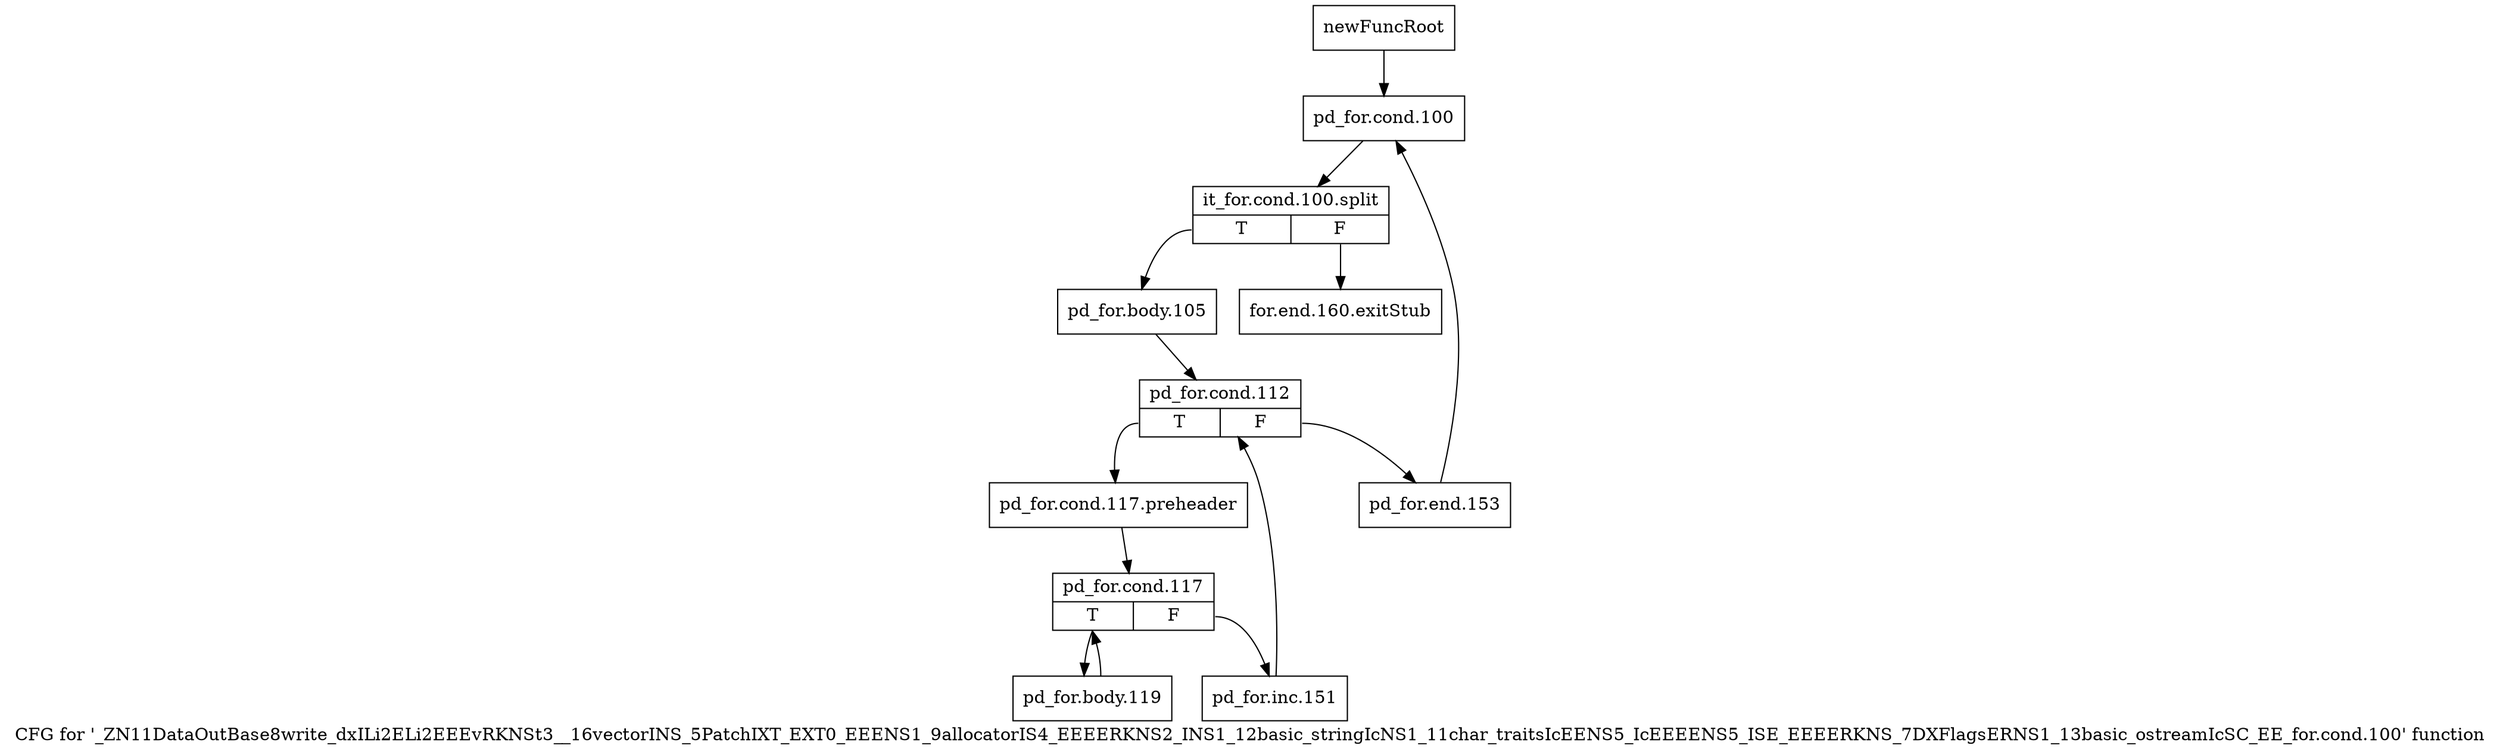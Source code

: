 digraph "CFG for '_ZN11DataOutBase8write_dxILi2ELi2EEEvRKNSt3__16vectorINS_5PatchIXT_EXT0_EEENS1_9allocatorIS4_EEEERKNS2_INS1_12basic_stringIcNS1_11char_traitsIcEENS5_IcEEEENS5_ISE_EEEERKNS_7DXFlagsERNS1_13basic_ostreamIcSC_EE_for.cond.100' function" {
	label="CFG for '_ZN11DataOutBase8write_dxILi2ELi2EEEvRKNSt3__16vectorINS_5PatchIXT_EXT0_EEENS1_9allocatorIS4_EEEERKNS2_INS1_12basic_stringIcNS1_11char_traitsIcEENS5_IcEEEENS5_ISE_EEEERKNS_7DXFlagsERNS1_13basic_ostreamIcSC_EE_for.cond.100' function";

	Node0x8bc7780 [shape=record,label="{newFuncRoot}"];
	Node0x8bc7780 -> Node0x8bc7820;
	Node0x8bc77d0 [shape=record,label="{for.end.160.exitStub}"];
	Node0x8bc7820 [shape=record,label="{pd_for.cond.100}"];
	Node0x8bc7820 -> Node0xb74d4c0;
	Node0xb74d4c0 [shape=record,label="{it_for.cond.100.split|{<s0>T|<s1>F}}"];
	Node0xb74d4c0:s0 -> Node0x8bc7870;
	Node0xb74d4c0:s1 -> Node0x8bc77d0;
	Node0x8bc7870 [shape=record,label="{pd_for.body.105}"];
	Node0x8bc7870 -> Node0x8bc78c0;
	Node0x8bc78c0 [shape=record,label="{pd_for.cond.112|{<s0>T|<s1>F}}"];
	Node0x8bc78c0:s0 -> Node0x8bc7960;
	Node0x8bc78c0:s1 -> Node0x8bc7910;
	Node0x8bc7910 [shape=record,label="{pd_for.end.153}"];
	Node0x8bc7910 -> Node0x8bc7820;
	Node0x8bc7960 [shape=record,label="{pd_for.cond.117.preheader}"];
	Node0x8bc7960 -> Node0x8bc79b0;
	Node0x8bc79b0 [shape=record,label="{pd_for.cond.117|{<s0>T|<s1>F}}"];
	Node0x8bc79b0:s0 -> Node0x8bc7a50;
	Node0x8bc79b0:s1 -> Node0x8bc7a00;
	Node0x8bc7a00 [shape=record,label="{pd_for.inc.151}"];
	Node0x8bc7a00 -> Node0x8bc78c0;
	Node0x8bc7a50 [shape=record,label="{pd_for.body.119}"];
	Node0x8bc7a50 -> Node0x8bc79b0;
}
